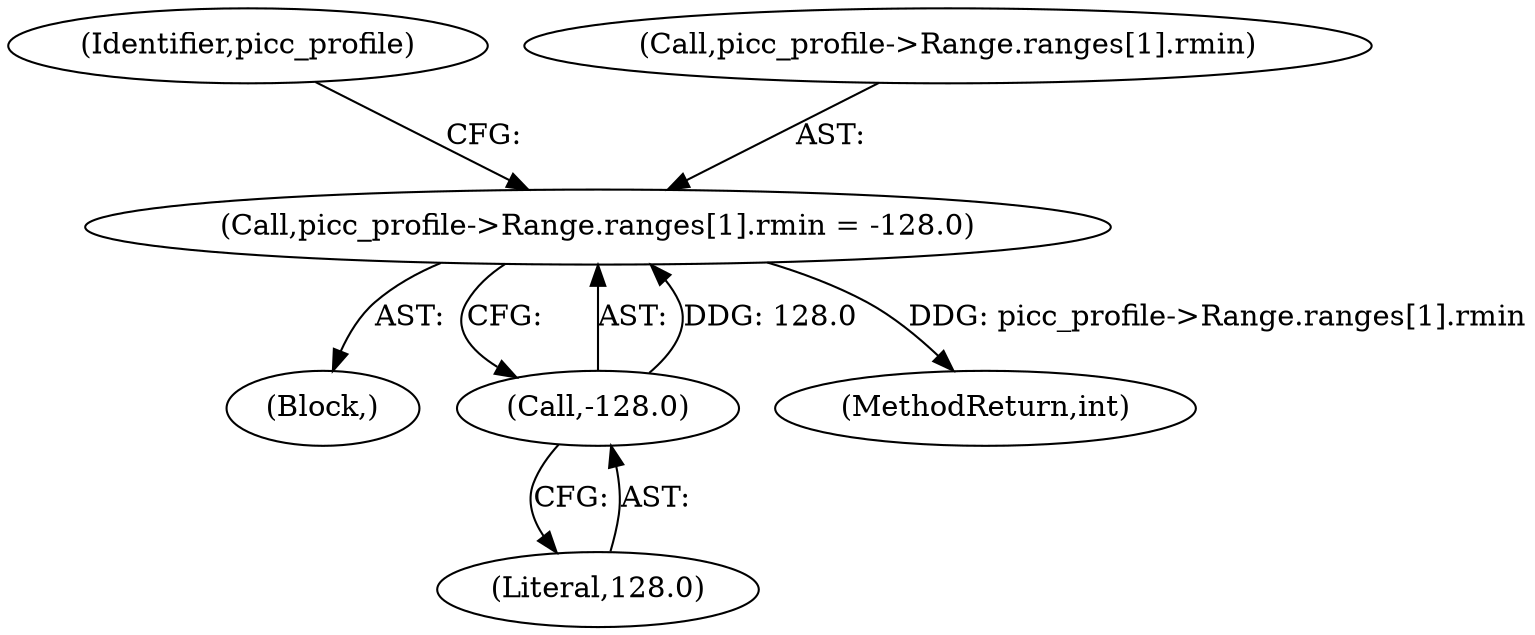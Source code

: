 digraph "0_ghostscript_67d760ab775dae4efe803b5944b0439aa3c0b04a@array" {
"1000416" [label="(Call,picc_profile->Range.ranges[1].rmin = -128.0)"];
"1000426" [label="(Call,-128.0)"];
"1000416" [label="(Call,picc_profile->Range.ranges[1].rmin = -128.0)"];
"1000433" [label="(Identifier,picc_profile)"];
"1000426" [label="(Call,-128.0)"];
"1000393" [label="(Block,)"];
"1000427" [label="(Literal,128.0)"];
"1000585" [label="(MethodReturn,int)"];
"1000417" [label="(Call,picc_profile->Range.ranges[1].rmin)"];
"1000416" -> "1000393"  [label="AST: "];
"1000416" -> "1000426"  [label="CFG: "];
"1000417" -> "1000416"  [label="AST: "];
"1000426" -> "1000416"  [label="AST: "];
"1000433" -> "1000416"  [label="CFG: "];
"1000416" -> "1000585"  [label="DDG: picc_profile->Range.ranges[1].rmin"];
"1000426" -> "1000416"  [label="DDG: 128.0"];
"1000426" -> "1000427"  [label="CFG: "];
"1000427" -> "1000426"  [label="AST: "];
}
